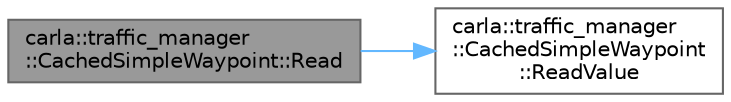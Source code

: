 digraph "carla::traffic_manager::CachedSimpleWaypoint::Read"
{
 // INTERACTIVE_SVG=YES
 // LATEX_PDF_SIZE
  bgcolor="transparent";
  edge [fontname=Helvetica,fontsize=10,labelfontname=Helvetica,labelfontsize=10];
  node [fontname=Helvetica,fontsize=10,shape=box,height=0.2,width=0.4];
  rankdir="LR";
  Node1 [id="Node000001",label="carla::traffic_manager\l::CachedSimpleWaypoint::Read",height=0.2,width=0.4,color="gray40", fillcolor="grey60", style="filled", fontcolor="black",tooltip=" "];
  Node1 -> Node2 [id="edge1_Node000001_Node000002",color="steelblue1",style="solid",tooltip=" "];
  Node2 [id="Node000002",label="carla::traffic_manager\l::CachedSimpleWaypoint\l::ReadValue",height=0.2,width=0.4,color="grey40", fillcolor="white", style="filled",URL="$df/d1a/classcarla_1_1traffic__manager_1_1CachedSimpleWaypoint.html#a02a2a76aa40598a8e54981c20a2bd66b",tooltip=" "];
}
